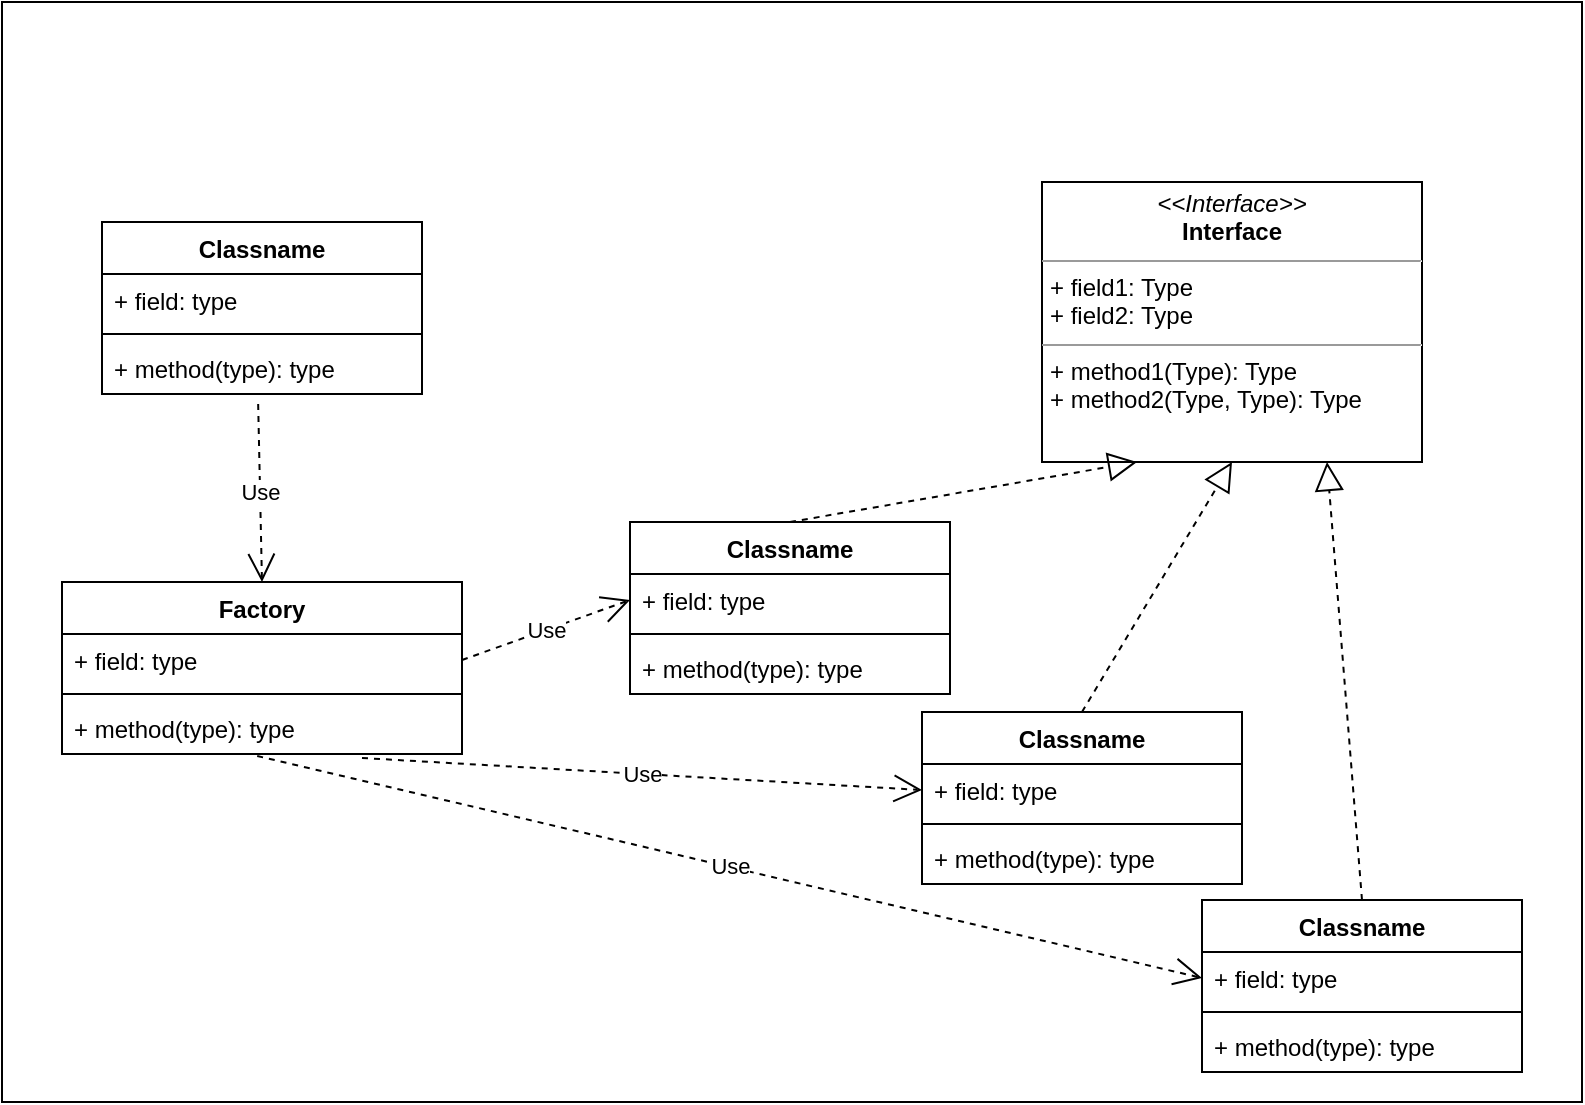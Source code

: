 <mxfile version="16.1.2" type="github">
  <diagram id="5WbMa0QUypY5rfFKyeOs" name="Page-1">
    <mxGraphModel dx="1000" dy="658" grid="1" gridSize="10" guides="1" tooltips="1" connect="1" arrows="1" fold="1" page="1" pageScale="1" pageWidth="827" pageHeight="1169" math="0" shadow="0">
      <root>
        <mxCell id="0" />
        <mxCell id="1" parent="0" />
        <mxCell id="dzUyrbTU4UxHSOgu5m71-33" value="Object" style="html=1;" vertex="1" parent="1">
          <mxGeometry x="20" y="50" width="790" height="550" as="geometry" />
        </mxCell>
        <mxCell id="dzUyrbTU4UxHSOgu5m71-1" value="&lt;p style=&quot;margin:0px;margin-top:4px;text-align:center;&quot;&gt;&lt;i&gt;&amp;lt;&amp;lt;Interface&amp;gt;&amp;gt;&lt;/i&gt;&lt;br/&gt;&lt;b&gt;Interface&lt;/b&gt;&lt;/p&gt;&lt;hr size=&quot;1&quot;/&gt;&lt;p style=&quot;margin:0px;margin-left:4px;&quot;&gt;+ field1: Type&lt;br/&gt;+ field2: Type&lt;/p&gt;&lt;hr size=&quot;1&quot;/&gt;&lt;p style=&quot;margin:0px;margin-left:4px;&quot;&gt;+ method1(Type): Type&lt;br/&gt;+ method2(Type, Type): Type&lt;/p&gt;" style="verticalAlign=top;align=left;overflow=fill;fontSize=12;fontFamily=Helvetica;html=1;" vertex="1" parent="1">
          <mxGeometry x="540" y="140" width="190" height="140" as="geometry" />
        </mxCell>
        <mxCell id="dzUyrbTU4UxHSOgu5m71-2" value="Classname" style="swimlane;fontStyle=1;align=center;verticalAlign=top;childLayout=stackLayout;horizontal=1;startSize=26;horizontalStack=0;resizeParent=1;resizeParentMax=0;resizeLast=0;collapsible=1;marginBottom=0;" vertex="1" parent="1">
          <mxGeometry x="334" y="310" width="160" height="86" as="geometry" />
        </mxCell>
        <mxCell id="dzUyrbTU4UxHSOgu5m71-3" value="+ field: type" style="text;strokeColor=none;fillColor=none;align=left;verticalAlign=top;spacingLeft=4;spacingRight=4;overflow=hidden;rotatable=0;points=[[0,0.5],[1,0.5]];portConstraint=eastwest;" vertex="1" parent="dzUyrbTU4UxHSOgu5m71-2">
          <mxGeometry y="26" width="160" height="26" as="geometry" />
        </mxCell>
        <mxCell id="dzUyrbTU4UxHSOgu5m71-4" value="" style="line;strokeWidth=1;fillColor=none;align=left;verticalAlign=middle;spacingTop=-1;spacingLeft=3;spacingRight=3;rotatable=0;labelPosition=right;points=[];portConstraint=eastwest;" vertex="1" parent="dzUyrbTU4UxHSOgu5m71-2">
          <mxGeometry y="52" width="160" height="8" as="geometry" />
        </mxCell>
        <mxCell id="dzUyrbTU4UxHSOgu5m71-5" value="+ method(type): type" style="text;strokeColor=none;fillColor=none;align=left;verticalAlign=top;spacingLeft=4;spacingRight=4;overflow=hidden;rotatable=0;points=[[0,0.5],[1,0.5]];portConstraint=eastwest;" vertex="1" parent="dzUyrbTU4UxHSOgu5m71-2">
          <mxGeometry y="60" width="160" height="26" as="geometry" />
        </mxCell>
        <mxCell id="dzUyrbTU4UxHSOgu5m71-6" value="Classname" style="swimlane;fontStyle=1;align=center;verticalAlign=top;childLayout=stackLayout;horizontal=1;startSize=26;horizontalStack=0;resizeParent=1;resizeParentMax=0;resizeLast=0;collapsible=1;marginBottom=0;" vertex="1" parent="1">
          <mxGeometry x="480" y="405" width="160" height="86" as="geometry" />
        </mxCell>
        <mxCell id="dzUyrbTU4UxHSOgu5m71-7" value="+ field: type" style="text;strokeColor=none;fillColor=none;align=left;verticalAlign=top;spacingLeft=4;spacingRight=4;overflow=hidden;rotatable=0;points=[[0,0.5],[1,0.5]];portConstraint=eastwest;" vertex="1" parent="dzUyrbTU4UxHSOgu5m71-6">
          <mxGeometry y="26" width="160" height="26" as="geometry" />
        </mxCell>
        <mxCell id="dzUyrbTU4UxHSOgu5m71-8" value="" style="line;strokeWidth=1;fillColor=none;align=left;verticalAlign=middle;spacingTop=-1;spacingLeft=3;spacingRight=3;rotatable=0;labelPosition=right;points=[];portConstraint=eastwest;" vertex="1" parent="dzUyrbTU4UxHSOgu5m71-6">
          <mxGeometry y="52" width="160" height="8" as="geometry" />
        </mxCell>
        <mxCell id="dzUyrbTU4UxHSOgu5m71-9" value="+ method(type): type" style="text;strokeColor=none;fillColor=none;align=left;verticalAlign=top;spacingLeft=4;spacingRight=4;overflow=hidden;rotatable=0;points=[[0,0.5],[1,0.5]];portConstraint=eastwest;" vertex="1" parent="dzUyrbTU4UxHSOgu5m71-6">
          <mxGeometry y="60" width="160" height="26" as="geometry" />
        </mxCell>
        <mxCell id="dzUyrbTU4UxHSOgu5m71-10" value="Classname" style="swimlane;fontStyle=1;align=center;verticalAlign=top;childLayout=stackLayout;horizontal=1;startSize=26;horizontalStack=0;resizeParent=1;resizeParentMax=0;resizeLast=0;collapsible=1;marginBottom=0;" vertex="1" parent="1">
          <mxGeometry x="620" y="499" width="160" height="86" as="geometry" />
        </mxCell>
        <mxCell id="dzUyrbTU4UxHSOgu5m71-11" value="+ field: type" style="text;strokeColor=none;fillColor=none;align=left;verticalAlign=top;spacingLeft=4;spacingRight=4;overflow=hidden;rotatable=0;points=[[0,0.5],[1,0.5]];portConstraint=eastwest;" vertex="1" parent="dzUyrbTU4UxHSOgu5m71-10">
          <mxGeometry y="26" width="160" height="26" as="geometry" />
        </mxCell>
        <mxCell id="dzUyrbTU4UxHSOgu5m71-12" value="" style="line;strokeWidth=1;fillColor=none;align=left;verticalAlign=middle;spacingTop=-1;spacingLeft=3;spacingRight=3;rotatable=0;labelPosition=right;points=[];portConstraint=eastwest;" vertex="1" parent="dzUyrbTU4UxHSOgu5m71-10">
          <mxGeometry y="52" width="160" height="8" as="geometry" />
        </mxCell>
        <mxCell id="dzUyrbTU4UxHSOgu5m71-13" value="+ method(type): type" style="text;strokeColor=none;fillColor=none;align=left;verticalAlign=top;spacingLeft=4;spacingRight=4;overflow=hidden;rotatable=0;points=[[0,0.5],[1,0.5]];portConstraint=eastwest;" vertex="1" parent="dzUyrbTU4UxHSOgu5m71-10">
          <mxGeometry y="60" width="160" height="26" as="geometry" />
        </mxCell>
        <mxCell id="dzUyrbTU4UxHSOgu5m71-15" value="" style="endArrow=block;dashed=1;endFill=0;endSize=12;html=1;rounded=0;exitX=0.5;exitY=0;exitDx=0;exitDy=0;entryX=0.25;entryY=1;entryDx=0;entryDy=0;" edge="1" parent="1" source="dzUyrbTU4UxHSOgu5m71-2" target="dzUyrbTU4UxHSOgu5m71-1">
          <mxGeometry width="160" relative="1" as="geometry">
            <mxPoint x="330" y="310" as="sourcePoint" />
            <mxPoint x="490" y="310" as="targetPoint" />
          </mxGeometry>
        </mxCell>
        <mxCell id="dzUyrbTU4UxHSOgu5m71-17" value="" style="endArrow=block;dashed=1;endFill=0;endSize=12;html=1;rounded=0;exitX=0.5;exitY=0;exitDx=0;exitDy=0;entryX=0.5;entryY=1;entryDx=0;entryDy=0;" edge="1" parent="1" source="dzUyrbTU4UxHSOgu5m71-6" target="dzUyrbTU4UxHSOgu5m71-1">
          <mxGeometry width="160" relative="1" as="geometry">
            <mxPoint x="330" y="310" as="sourcePoint" />
            <mxPoint x="490" y="310" as="targetPoint" />
          </mxGeometry>
        </mxCell>
        <mxCell id="dzUyrbTU4UxHSOgu5m71-18" value="" style="endArrow=block;dashed=1;endFill=0;endSize=12;html=1;rounded=0;exitX=0.5;exitY=0;exitDx=0;exitDy=0;entryX=0.75;entryY=1;entryDx=0;entryDy=0;" edge="1" parent="1" source="dzUyrbTU4UxHSOgu5m71-10" target="dzUyrbTU4UxHSOgu5m71-1">
          <mxGeometry width="160" relative="1" as="geometry">
            <mxPoint x="570" y="420" as="sourcePoint" />
            <mxPoint x="605" y="280" as="targetPoint" />
          </mxGeometry>
        </mxCell>
        <mxCell id="dzUyrbTU4UxHSOgu5m71-19" value="Factory" style="swimlane;fontStyle=1;align=center;verticalAlign=top;childLayout=stackLayout;horizontal=1;startSize=26;horizontalStack=0;resizeParent=1;resizeParentMax=0;resizeLast=0;collapsible=1;marginBottom=0;" vertex="1" parent="1">
          <mxGeometry x="50" y="340" width="200" height="86" as="geometry" />
        </mxCell>
        <mxCell id="dzUyrbTU4UxHSOgu5m71-20" value="+ field: type" style="text;strokeColor=none;fillColor=none;align=left;verticalAlign=top;spacingLeft=4;spacingRight=4;overflow=hidden;rotatable=0;points=[[0,0.5],[1,0.5]];portConstraint=eastwest;" vertex="1" parent="dzUyrbTU4UxHSOgu5m71-19">
          <mxGeometry y="26" width="200" height="26" as="geometry" />
        </mxCell>
        <mxCell id="dzUyrbTU4UxHSOgu5m71-21" value="" style="line;strokeWidth=1;fillColor=none;align=left;verticalAlign=middle;spacingTop=-1;spacingLeft=3;spacingRight=3;rotatable=0;labelPosition=right;points=[];portConstraint=eastwest;" vertex="1" parent="dzUyrbTU4UxHSOgu5m71-19">
          <mxGeometry y="52" width="200" height="8" as="geometry" />
        </mxCell>
        <mxCell id="dzUyrbTU4UxHSOgu5m71-22" value="+ method(type): type" style="text;strokeColor=none;fillColor=none;align=left;verticalAlign=top;spacingLeft=4;spacingRight=4;overflow=hidden;rotatable=0;points=[[0,0.5],[1,0.5]];portConstraint=eastwest;" vertex="1" parent="dzUyrbTU4UxHSOgu5m71-19">
          <mxGeometry y="60" width="200" height="26" as="geometry" />
        </mxCell>
        <mxCell id="dzUyrbTU4UxHSOgu5m71-23" value="Use" style="endArrow=open;endSize=12;dashed=1;html=1;rounded=0;exitX=0.75;exitY=1.077;exitDx=0;exitDy=0;entryX=0;entryY=0.5;entryDx=0;entryDy=0;exitPerimeter=0;" edge="1" parent="1" source="dzUyrbTU4UxHSOgu5m71-22" target="dzUyrbTU4UxHSOgu5m71-7">
          <mxGeometry width="160" relative="1" as="geometry">
            <mxPoint x="330" y="310" as="sourcePoint" />
            <mxPoint x="490" y="310" as="targetPoint" />
          </mxGeometry>
        </mxCell>
        <mxCell id="dzUyrbTU4UxHSOgu5m71-25" value="Use" style="endArrow=open;endSize=12;dashed=1;html=1;rounded=0;exitX=1;exitY=0.5;exitDx=0;exitDy=0;entryX=0;entryY=0.5;entryDx=0;entryDy=0;" edge="1" parent="1" source="dzUyrbTU4UxHSOgu5m71-20" target="dzUyrbTU4UxHSOgu5m71-3">
          <mxGeometry width="160" relative="1" as="geometry">
            <mxPoint x="330" y="310" as="sourcePoint" />
            <mxPoint x="490" y="310" as="targetPoint" />
          </mxGeometry>
        </mxCell>
        <mxCell id="dzUyrbTU4UxHSOgu5m71-26" value="Use" style="endArrow=open;endSize=12;dashed=1;html=1;rounded=0;exitX=0.488;exitY=1.038;exitDx=0;exitDy=0;exitPerimeter=0;entryX=0;entryY=0.5;entryDx=0;entryDy=0;" edge="1" parent="1" source="dzUyrbTU4UxHSOgu5m71-22" target="dzUyrbTU4UxHSOgu5m71-11">
          <mxGeometry width="160" relative="1" as="geometry">
            <mxPoint x="330" y="310" as="sourcePoint" />
            <mxPoint x="490" y="310" as="targetPoint" />
          </mxGeometry>
        </mxCell>
        <mxCell id="dzUyrbTU4UxHSOgu5m71-28" value="Classname" style="swimlane;fontStyle=1;align=center;verticalAlign=top;childLayout=stackLayout;horizontal=1;startSize=26;horizontalStack=0;resizeParent=1;resizeParentMax=0;resizeLast=0;collapsible=1;marginBottom=0;" vertex="1" parent="1">
          <mxGeometry x="70" y="160" width="160" height="86" as="geometry" />
        </mxCell>
        <mxCell id="dzUyrbTU4UxHSOgu5m71-29" value="+ field: type" style="text;strokeColor=none;fillColor=none;align=left;verticalAlign=top;spacingLeft=4;spacingRight=4;overflow=hidden;rotatable=0;points=[[0,0.5],[1,0.5]];portConstraint=eastwest;" vertex="1" parent="dzUyrbTU4UxHSOgu5m71-28">
          <mxGeometry y="26" width="160" height="26" as="geometry" />
        </mxCell>
        <mxCell id="dzUyrbTU4UxHSOgu5m71-30" value="" style="line;strokeWidth=1;fillColor=none;align=left;verticalAlign=middle;spacingTop=-1;spacingLeft=3;spacingRight=3;rotatable=0;labelPosition=right;points=[];portConstraint=eastwest;" vertex="1" parent="dzUyrbTU4UxHSOgu5m71-28">
          <mxGeometry y="52" width="160" height="8" as="geometry" />
        </mxCell>
        <mxCell id="dzUyrbTU4UxHSOgu5m71-31" value="+ method(type): type" style="text;strokeColor=none;fillColor=none;align=left;verticalAlign=top;spacingLeft=4;spacingRight=4;overflow=hidden;rotatable=0;points=[[0,0.5],[1,0.5]];portConstraint=eastwest;" vertex="1" parent="dzUyrbTU4UxHSOgu5m71-28">
          <mxGeometry y="60" width="160" height="26" as="geometry" />
        </mxCell>
        <mxCell id="dzUyrbTU4UxHSOgu5m71-32" value="Use" style="endArrow=open;endSize=12;dashed=1;html=1;rounded=0;exitX=0.488;exitY=1.192;exitDx=0;exitDy=0;exitPerimeter=0;entryX=0.5;entryY=0;entryDx=0;entryDy=0;" edge="1" parent="1" source="dzUyrbTU4UxHSOgu5m71-31" target="dzUyrbTU4UxHSOgu5m71-19">
          <mxGeometry width="160" relative="1" as="geometry">
            <mxPoint x="330" y="310" as="sourcePoint" />
            <mxPoint x="490" y="310" as="targetPoint" />
          </mxGeometry>
        </mxCell>
      </root>
    </mxGraphModel>
  </diagram>
</mxfile>
